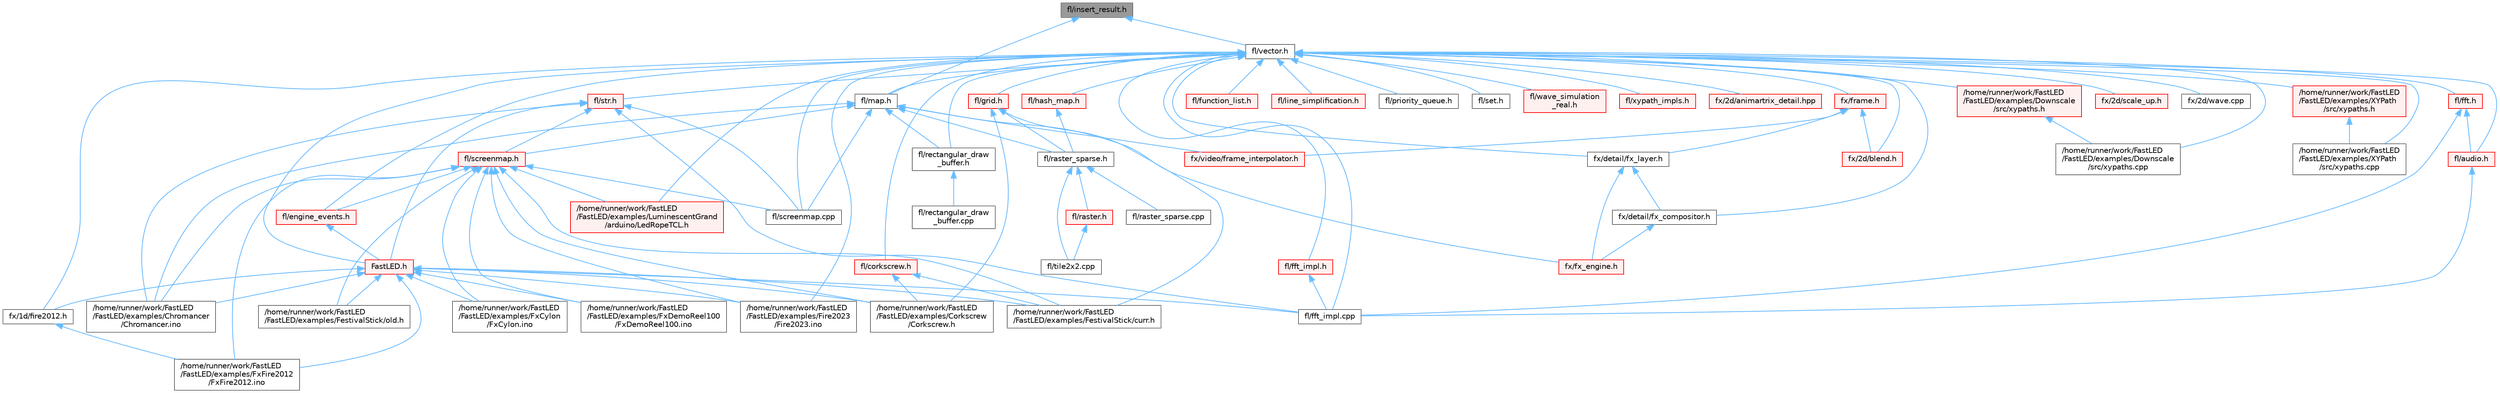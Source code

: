 digraph "fl/insert_result.h"
{
 // INTERACTIVE_SVG=YES
 // LATEX_PDF_SIZE
  bgcolor="transparent";
  edge [fontname=Helvetica,fontsize=10,labelfontname=Helvetica,labelfontsize=10];
  node [fontname=Helvetica,fontsize=10,shape=box,height=0.2,width=0.4];
  Node1 [id="Node000001",label="fl/insert_result.h",height=0.2,width=0.4,color="gray40", fillcolor="grey60", style="filled", fontcolor="black",tooltip=" "];
  Node1 -> Node2 [id="edge1_Node000001_Node000002",dir="back",color="steelblue1",style="solid",tooltip=" "];
  Node2 [id="Node000002",label="fl/map.h",height=0.2,width=0.4,color="grey40", fillcolor="white", style="filled",URL="$dc/db7/map_8h.html",tooltip=" "];
  Node2 -> Node3 [id="edge2_Node000002_Node000003",dir="back",color="steelblue1",style="solid",tooltip=" "];
  Node3 [id="Node000003",label="/home/runner/work/FastLED\l/FastLED/examples/Chromancer\l/Chromancer.ino",height=0.2,width=0.4,color="grey40", fillcolor="white", style="filled",URL="$d1/ddb/_chromancer_8ino.html",tooltip=" "];
  Node2 -> Node4 [id="edge3_Node000002_Node000004",dir="back",color="steelblue1",style="solid",tooltip=" "];
  Node4 [id="Node000004",label="fl/raster_sparse.h",height=0.2,width=0.4,color="grey40", fillcolor="white", style="filled",URL="$d4/df9/raster__sparse_8h.html",tooltip=" "];
  Node4 -> Node5 [id="edge4_Node000004_Node000005",dir="back",color="steelblue1",style="solid",tooltip=" "];
  Node5 [id="Node000005",label="fl/raster.h",height=0.2,width=0.4,color="red", fillcolor="#FFF0F0", style="filled",URL="$d1/d1e/raster_8h.html",tooltip=" "];
  Node5 -> Node15 [id="edge5_Node000005_Node000015",dir="back",color="steelblue1",style="solid",tooltip=" "];
  Node15 [id="Node000015",label="fl/tile2x2.cpp",height=0.2,width=0.4,color="grey40", fillcolor="white", style="filled",URL="$db/d15/tile2x2_8cpp.html",tooltip=" "];
  Node4 -> Node18 [id="edge6_Node000004_Node000018",dir="back",color="steelblue1",style="solid",tooltip=" "];
  Node18 [id="Node000018",label="fl/raster_sparse.cpp",height=0.2,width=0.4,color="grey40", fillcolor="white", style="filled",URL="$d7/d58/raster__sparse_8cpp.html",tooltip=" "];
  Node4 -> Node15 [id="edge7_Node000004_Node000015",dir="back",color="steelblue1",style="solid",tooltip=" "];
  Node2 -> Node19 [id="edge8_Node000002_Node000019",dir="back",color="steelblue1",style="solid",tooltip=" "];
  Node19 [id="Node000019",label="fl/rectangular_draw\l_buffer.h",height=0.2,width=0.4,color="grey40", fillcolor="white", style="filled",URL="$d9/df3/rectangular__draw__buffer_8h.html",tooltip=" "];
  Node19 -> Node20 [id="edge9_Node000019_Node000020",dir="back",color="steelblue1",style="solid",tooltip=" "];
  Node20 [id="Node000020",label="fl/rectangular_draw\l_buffer.cpp",height=0.2,width=0.4,color="grey40", fillcolor="white", style="filled",URL="$d3/d8d/rectangular__draw__buffer_8cpp.html",tooltip=" "];
  Node2 -> Node21 [id="edge10_Node000002_Node000021",dir="back",color="steelblue1",style="solid",tooltip=" "];
  Node21 [id="Node000021",label="fl/screenmap.cpp",height=0.2,width=0.4,color="grey40", fillcolor="white", style="filled",URL="$d9/d6f/screenmap_8cpp.html",tooltip=" "];
  Node2 -> Node22 [id="edge11_Node000002_Node000022",dir="back",color="steelblue1",style="solid",tooltip=" "];
  Node22 [id="Node000022",label="fl/screenmap.h",height=0.2,width=0.4,color="red", fillcolor="#FFF0F0", style="filled",URL="$d7/d97/screenmap_8h.html",tooltip=" "];
  Node22 -> Node3 [id="edge12_Node000022_Node000003",dir="back",color="steelblue1",style="solid",tooltip=" "];
  Node22 -> Node23 [id="edge13_Node000022_Node000023",dir="back",color="steelblue1",style="solid",tooltip=" "];
  Node23 [id="Node000023",label="/home/runner/work/FastLED\l/FastLED/examples/Corkscrew\l/Corkscrew.h",height=0.2,width=0.4,color="grey40", fillcolor="white", style="filled",URL="$df/d40/examples_2_corkscrew_2corkscrew_8h.html",tooltip=" "];
  Node22 -> Node24 [id="edge14_Node000022_Node000024",dir="back",color="steelblue1",style="solid",tooltip=" "];
  Node24 [id="Node000024",label="/home/runner/work/FastLED\l/FastLED/examples/FestivalStick/curr.h",height=0.2,width=0.4,color="grey40", fillcolor="white", style="filled",URL="$d4/d06/curr_8h.html",tooltip=" "];
  Node22 -> Node25 [id="edge15_Node000022_Node000025",dir="back",color="steelblue1",style="solid",tooltip=" "];
  Node25 [id="Node000025",label="/home/runner/work/FastLED\l/FastLED/examples/FestivalStick/old.h",height=0.2,width=0.4,color="grey40", fillcolor="white", style="filled",URL="$d7/da1/old_8h.html",tooltip=" "];
  Node22 -> Node26 [id="edge16_Node000022_Node000026",dir="back",color="steelblue1",style="solid",tooltip=" "];
  Node26 [id="Node000026",label="/home/runner/work/FastLED\l/FastLED/examples/Fire2023\l/Fire2023.ino",height=0.2,width=0.4,color="grey40", fillcolor="white", style="filled",URL="$d8/d2c/_fire2023_8ino.html",tooltip=" "];
  Node22 -> Node27 [id="edge17_Node000022_Node000027",dir="back",color="steelblue1",style="solid",tooltip=" "];
  Node27 [id="Node000027",label="/home/runner/work/FastLED\l/FastLED/examples/FxCylon\l/FxCylon.ino",height=0.2,width=0.4,color="grey40", fillcolor="white", style="filled",URL="$db/d86/_fx_cylon_8ino.html",tooltip=" "];
  Node22 -> Node28 [id="edge18_Node000022_Node000028",dir="back",color="steelblue1",style="solid",tooltip=" "];
  Node28 [id="Node000028",label="/home/runner/work/FastLED\l/FastLED/examples/FxDemoReel100\l/FxDemoReel100.ino",height=0.2,width=0.4,color="grey40", fillcolor="white", style="filled",URL="$d1/d8f/_fx_demo_reel100_8ino.html",tooltip=" "];
  Node22 -> Node29 [id="edge19_Node000022_Node000029",dir="back",color="steelblue1",style="solid",tooltip=" "];
  Node29 [id="Node000029",label="/home/runner/work/FastLED\l/FastLED/examples/FxFire2012\l/FxFire2012.ino",height=0.2,width=0.4,color="grey40", fillcolor="white", style="filled",URL="$df/d57/_fx_fire2012_8ino.html",tooltip=" "];
  Node22 -> Node33 [id="edge20_Node000022_Node000033",dir="back",color="steelblue1",style="solid",tooltip=" "];
  Node33 [id="Node000033",label="/home/runner/work/FastLED\l/FastLED/examples/LuminescentGrand\l/arduino/LedRopeTCL.h",height=0.2,width=0.4,color="red", fillcolor="#FFF0F0", style="filled",URL="$d9/d7e/_led_rope_t_c_l_8h.html",tooltip=" "];
  Node22 -> Node154 [id="edge21_Node000022_Node000154",dir="back",color="steelblue1",style="solid",tooltip=" "];
  Node154 [id="Node000154",label="fl/engine_events.h",height=0.2,width=0.4,color="red", fillcolor="#FFF0F0", style="filled",URL="$db/dc0/engine__events_8h.html",tooltip=" "];
  Node154 -> Node40 [id="edge22_Node000154_Node000040",dir="back",color="steelblue1",style="solid",tooltip=" "];
  Node40 [id="Node000040",label="FastLED.h",height=0.2,width=0.4,color="red", fillcolor="#FFF0F0", style="filled",URL="$db/d97/_fast_l_e_d_8h.html",tooltip="central include file for FastLED, defines the CFastLED class/object"];
  Node40 -> Node3 [id="edge23_Node000040_Node000003",dir="back",color="steelblue1",style="solid",tooltip=" "];
  Node40 -> Node23 [id="edge24_Node000040_Node000023",dir="back",color="steelblue1",style="solid",tooltip=" "];
  Node40 -> Node24 [id="edge25_Node000040_Node000024",dir="back",color="steelblue1",style="solid",tooltip=" "];
  Node40 -> Node25 [id="edge26_Node000040_Node000025",dir="back",color="steelblue1",style="solid",tooltip=" "];
  Node40 -> Node26 [id="edge27_Node000040_Node000026",dir="back",color="steelblue1",style="solid",tooltip=" "];
  Node40 -> Node27 [id="edge28_Node000040_Node000027",dir="back",color="steelblue1",style="solid",tooltip=" "];
  Node40 -> Node28 [id="edge29_Node000040_Node000028",dir="back",color="steelblue1",style="solid",tooltip=" "];
  Node40 -> Node29 [id="edge30_Node000040_Node000029",dir="back",color="steelblue1",style="solid",tooltip=" "];
  Node40 -> Node119 [id="edge31_Node000040_Node000119",dir="back",color="steelblue1",style="solid",tooltip=" "];
  Node119 [id="Node000119",label="fl/fft_impl.cpp",height=0.2,width=0.4,color="grey40", fillcolor="white", style="filled",URL="$d1/dff/fft__impl_8cpp.html",tooltip=" "];
  Node40 -> Node123 [id="edge32_Node000040_Node000123",dir="back",color="steelblue1",style="solid",tooltip=" "];
  Node123 [id="Node000123",label="fx/1d/fire2012.h",height=0.2,width=0.4,color="grey40", fillcolor="white", style="filled",URL="$d5/dcb/fire2012_8h.html",tooltip=" "];
  Node123 -> Node29 [id="edge33_Node000123_Node000029",dir="back",color="steelblue1",style="solid",tooltip=" "];
  Node22 -> Node21 [id="edge34_Node000022_Node000021",dir="back",color="steelblue1",style="solid",tooltip=" "];
  Node2 -> Node160 [id="edge35_Node000002_Node000160",dir="back",color="steelblue1",style="solid",tooltip=" "];
  Node160 [id="Node000160",label="fx/fx_engine.h",height=0.2,width=0.4,color="red", fillcolor="#FFF0F0", style="filled",URL="$d9/d3c/fx__engine_8h.html",tooltip=" "];
  Node2 -> Node167 [id="edge36_Node000002_Node000167",dir="back",color="steelblue1",style="solid",tooltip=" "];
  Node167 [id="Node000167",label="fx/video/frame_interpolator.h",height=0.2,width=0.4,color="red", fillcolor="#FFF0F0", style="filled",URL="$d3/dda/frame__interpolator_8h.html",tooltip=" "];
  Node1 -> Node172 [id="edge37_Node000001_Node000172",dir="back",color="steelblue1",style="solid",tooltip=" "];
  Node172 [id="Node000172",label="fl/vector.h",height=0.2,width=0.4,color="grey40", fillcolor="white", style="filled",URL="$d6/d68/vector_8h.html",tooltip=" "];
  Node172 -> Node173 [id="edge38_Node000172_Node000173",dir="back",color="steelblue1",style="solid",tooltip=" "];
  Node173 [id="Node000173",label="/home/runner/work/FastLED\l/FastLED/examples/Downscale\l/src/xypaths.cpp",height=0.2,width=0.4,color="grey40", fillcolor="white", style="filled",URL="$dd/d96/_downscale_2src_2xypaths_8cpp.html",tooltip=" "];
  Node172 -> Node174 [id="edge39_Node000172_Node000174",dir="back",color="steelblue1",style="solid",tooltip=" "];
  Node174 [id="Node000174",label="/home/runner/work/FastLED\l/FastLED/examples/Downscale\l/src/xypaths.h",height=0.2,width=0.4,color="red", fillcolor="#FFF0F0", style="filled",URL="$de/d75/_downscale_2src_2xypaths_8h.html",tooltip=" "];
  Node174 -> Node173 [id="edge40_Node000174_Node000173",dir="back",color="steelblue1",style="solid",tooltip=" "];
  Node172 -> Node26 [id="edge41_Node000172_Node000026",dir="back",color="steelblue1",style="solid",tooltip=" "];
  Node172 -> Node33 [id="edge42_Node000172_Node000033",dir="back",color="steelblue1",style="solid",tooltip=" "];
  Node172 -> Node175 [id="edge43_Node000172_Node000175",dir="back",color="steelblue1",style="solid",tooltip=" "];
  Node175 [id="Node000175",label="/home/runner/work/FastLED\l/FastLED/examples/XYPath\l/src/xypaths.cpp",height=0.2,width=0.4,color="grey40", fillcolor="white", style="filled",URL="$d8/d55/_x_y_path_2src_2xypaths_8cpp.html",tooltip=" "];
  Node172 -> Node176 [id="edge44_Node000172_Node000176",dir="back",color="steelblue1",style="solid",tooltip=" "];
  Node176 [id="Node000176",label="/home/runner/work/FastLED\l/FastLED/examples/XYPath\l/src/xypaths.h",height=0.2,width=0.4,color="red", fillcolor="#FFF0F0", style="filled",URL="$d7/d5e/_x_y_path_2src_2xypaths_8h.html",tooltip=" "];
  Node176 -> Node175 [id="edge45_Node000176_Node000175",dir="back",color="steelblue1",style="solid",tooltip=" "];
  Node172 -> Node40 [id="edge46_Node000172_Node000040",dir="back",color="steelblue1",style="solid",tooltip=" "];
  Node172 -> Node177 [id="edge47_Node000172_Node000177",dir="back",color="steelblue1",style="solid",tooltip=" "];
  Node177 [id="Node000177",label="fl/audio.h",height=0.2,width=0.4,color="red", fillcolor="#FFF0F0", style="filled",URL="$da/d09/audio_8h.html",tooltip=" "];
  Node177 -> Node119 [id="edge48_Node000177_Node000119",dir="back",color="steelblue1",style="solid",tooltip=" "];
  Node172 -> Node180 [id="edge49_Node000172_Node000180",dir="back",color="steelblue1",style="solid",tooltip=" "];
  Node180 [id="Node000180",label="fl/corkscrew.h",height=0.2,width=0.4,color="red", fillcolor="#FFF0F0", style="filled",URL="$d1/dd4/src_2fl_2corkscrew_8h.html",tooltip="Corkscrew projection utilities."];
  Node180 -> Node23 [id="edge50_Node000180_Node000023",dir="back",color="steelblue1",style="solid",tooltip=" "];
  Node180 -> Node24 [id="edge51_Node000180_Node000024",dir="back",color="steelblue1",style="solid",tooltip=" "];
  Node172 -> Node154 [id="edge52_Node000172_Node000154",dir="back",color="steelblue1",style="solid",tooltip=" "];
  Node172 -> Node182 [id="edge53_Node000172_Node000182",dir="back",color="steelblue1",style="solid",tooltip=" "];
  Node182 [id="Node000182",label="fl/fft.h",height=0.2,width=0.4,color="red", fillcolor="#FFF0F0", style="filled",URL="$d7/d76/fft_8h.html",tooltip=" "];
  Node182 -> Node177 [id="edge54_Node000182_Node000177",dir="back",color="steelblue1",style="solid",tooltip=" "];
  Node182 -> Node119 [id="edge55_Node000182_Node000119",dir="back",color="steelblue1",style="solid",tooltip=" "];
  Node172 -> Node119 [id="edge56_Node000172_Node000119",dir="back",color="steelblue1",style="solid",tooltip=" "];
  Node172 -> Node185 [id="edge57_Node000172_Node000185",dir="back",color="steelblue1",style="solid",tooltip=" "];
  Node185 [id="Node000185",label="fl/fft_impl.h",height=0.2,width=0.4,color="red", fillcolor="#FFF0F0", style="filled",URL="$df/d73/fft__impl_8h.html",tooltip=" "];
  Node185 -> Node119 [id="edge58_Node000185_Node000119",dir="back",color="steelblue1",style="solid",tooltip=" "];
  Node172 -> Node186 [id="edge59_Node000172_Node000186",dir="back",color="steelblue1",style="solid",tooltip=" "];
  Node186 [id="Node000186",label="fl/function_list.h",height=0.2,width=0.4,color="red", fillcolor="#FFF0F0", style="filled",URL="$d0/d64/function__list_8h.html",tooltip=" "];
  Node172 -> Node187 [id="edge60_Node000172_Node000187",dir="back",color="steelblue1",style="solid",tooltip=" "];
  Node187 [id="Node000187",label="fl/grid.h",height=0.2,width=0.4,color="red", fillcolor="#FFF0F0", style="filled",URL="$da/d15/grid_8h.html",tooltip=" "];
  Node187 -> Node23 [id="edge61_Node000187_Node000023",dir="back",color="steelblue1",style="solid",tooltip=" "];
  Node187 -> Node24 [id="edge62_Node000187_Node000024",dir="back",color="steelblue1",style="solid",tooltip=" "];
  Node187 -> Node4 [id="edge63_Node000187_Node000004",dir="back",color="steelblue1",style="solid",tooltip=" "];
  Node172 -> Node190 [id="edge64_Node000172_Node000190",dir="back",color="steelblue1",style="solid",tooltip=" "];
  Node190 [id="Node000190",label="fl/hash_map.h",height=0.2,width=0.4,color="red", fillcolor="#FFF0F0", style="filled",URL="$d6/d13/hash__map_8h.html",tooltip=" "];
  Node190 -> Node4 [id="edge65_Node000190_Node000004",dir="back",color="steelblue1",style="solid",tooltip=" "];
  Node172 -> Node193 [id="edge66_Node000172_Node000193",dir="back",color="steelblue1",style="solid",tooltip=" "];
  Node193 [id="Node000193",label="fl/line_simplification.h",height=0.2,width=0.4,color="red", fillcolor="#FFF0F0", style="filled",URL="$d8/da7/line__simplification_8h.html",tooltip=" "];
  Node172 -> Node2 [id="edge67_Node000172_Node000002",dir="back",color="steelblue1",style="solid",tooltip=" "];
  Node172 -> Node195 [id="edge68_Node000172_Node000195",dir="back",color="steelblue1",style="solid",tooltip=" "];
  Node195 [id="Node000195",label="fl/priority_queue.h",height=0.2,width=0.4,color="grey40", fillcolor="white", style="filled",URL="$d4/da1/priority__queue_8h.html",tooltip=" "];
  Node172 -> Node19 [id="edge69_Node000172_Node000019",dir="back",color="steelblue1",style="solid",tooltip=" "];
  Node172 -> Node21 [id="edge70_Node000172_Node000021",dir="back",color="steelblue1",style="solid",tooltip=" "];
  Node172 -> Node196 [id="edge71_Node000172_Node000196",dir="back",color="steelblue1",style="solid",tooltip=" "];
  Node196 [id="Node000196",label="fl/set.h",height=0.2,width=0.4,color="grey40", fillcolor="white", style="filled",URL="$d4/d13/set_8h.html",tooltip=" "];
  Node172 -> Node197 [id="edge72_Node000172_Node000197",dir="back",color="steelblue1",style="solid",tooltip=" "];
  Node197 [id="Node000197",label="fl/str.h",height=0.2,width=0.4,color="red", fillcolor="#FFF0F0", style="filled",URL="$d1/d93/str_8h.html",tooltip=" "];
  Node197 -> Node3 [id="edge73_Node000197_Node000003",dir="back",color="steelblue1",style="solid",tooltip=" "];
  Node197 -> Node40 [id="edge74_Node000197_Node000040",dir="back",color="steelblue1",style="solid",tooltip=" "];
  Node197 -> Node119 [id="edge75_Node000197_Node000119",dir="back",color="steelblue1",style="solid",tooltip=" "];
  Node197 -> Node21 [id="edge76_Node000197_Node000021",dir="back",color="steelblue1",style="solid",tooltip=" "];
  Node197 -> Node22 [id="edge77_Node000197_Node000022",dir="back",color="steelblue1",style="solid",tooltip=" "];
  Node172 -> Node237 [id="edge78_Node000172_Node000237",dir="back",color="steelblue1",style="solid",tooltip=" "];
  Node237 [id="Node000237",label="fl/wave_simulation\l_real.h",height=0.2,width=0.4,color="red", fillcolor="#FFF0F0", style="filled",URL="$dd/d8e/wave__simulation__real_8h.html",tooltip=" "];
  Node172 -> Node214 [id="edge79_Node000172_Node000214",dir="back",color="steelblue1",style="solid",tooltip=" "];
  Node214 [id="Node000214",label="fl/xypath_impls.h",height=0.2,width=0.4,color="red", fillcolor="#FFF0F0", style="filled",URL="$d8/d5f/xypath__impls_8h.html",tooltip=" "];
  Node172 -> Node123 [id="edge80_Node000172_Node000123",dir="back",color="steelblue1",style="solid",tooltip=" "];
  Node172 -> Node281 [id="edge81_Node000172_Node000281",dir="back",color="steelblue1",style="solid",tooltip=" "];
  Node281 [id="Node000281",label="fx/2d/animartrix_detail.hpp",height=0.2,width=0.4,color="red", fillcolor="#FFF0F0", style="filled",URL="$d3/d3b/animartrix__detail_8hpp.html",tooltip=" "];
  Node172 -> Node239 [id="edge82_Node000172_Node000239",dir="back",color="steelblue1",style="solid",tooltip=" "];
  Node239 [id="Node000239",label="fx/2d/blend.h",height=0.2,width=0.4,color="red", fillcolor="#FFF0F0", style="filled",URL="$d8/d4e/blend_8h.html",tooltip=" "];
  Node172 -> Node236 [id="edge83_Node000172_Node000236",dir="back",color="steelblue1",style="solid",tooltip=" "];
  Node236 [id="Node000236",label="fx/2d/scale_up.h",height=0.2,width=0.4,color="red", fillcolor="#FFF0F0", style="filled",URL="$d2/d74/scale__up_8h.html",tooltip="Expands a grid using bilinear interpolation and scaling up."];
  Node172 -> Node149 [id="edge84_Node000172_Node000149",dir="back",color="steelblue1",style="solid",tooltip=" "];
  Node149 [id="Node000149",label="fx/2d/wave.cpp",height=0.2,width=0.4,color="grey40", fillcolor="white", style="filled",URL="$d4/d7c/src_2fx_22d_2wave_8cpp.html",tooltip=" "];
  Node172 -> Node243 [id="edge85_Node000172_Node000243",dir="back",color="steelblue1",style="solid",tooltip=" "];
  Node243 [id="Node000243",label="fx/detail/fx_compositor.h",height=0.2,width=0.4,color="grey40", fillcolor="white", style="filled",URL="$d5/d6b/fx__compositor_8h.html",tooltip=" "];
  Node243 -> Node160 [id="edge86_Node000243_Node000160",dir="back",color="steelblue1",style="solid",tooltip=" "];
  Node172 -> Node242 [id="edge87_Node000172_Node000242",dir="back",color="steelblue1",style="solid",tooltip=" "];
  Node242 [id="Node000242",label="fx/detail/fx_layer.h",height=0.2,width=0.4,color="grey40", fillcolor="white", style="filled",URL="$d7/d2f/fx__layer_8h.html",tooltip=" "];
  Node242 -> Node243 [id="edge88_Node000242_Node000243",dir="back",color="steelblue1",style="solid",tooltip=" "];
  Node242 -> Node160 [id="edge89_Node000242_Node000160",dir="back",color="steelblue1",style="solid",tooltip=" "];
  Node172 -> Node241 [id="edge90_Node000172_Node000241",dir="back",color="steelblue1",style="solid",tooltip=" "];
  Node241 [id="Node000241",label="fx/frame.h",height=0.2,width=0.4,color="red", fillcolor="#FFF0F0", style="filled",URL="$df/d7d/frame_8h.html",tooltip=" "];
  Node241 -> Node239 [id="edge91_Node000241_Node000239",dir="back",color="steelblue1",style="solid",tooltip=" "];
  Node241 -> Node242 [id="edge92_Node000241_Node000242",dir="back",color="steelblue1",style="solid",tooltip=" "];
  Node241 -> Node167 [id="edge93_Node000241_Node000167",dir="back",color="steelblue1",style="solid",tooltip=" "];
}
